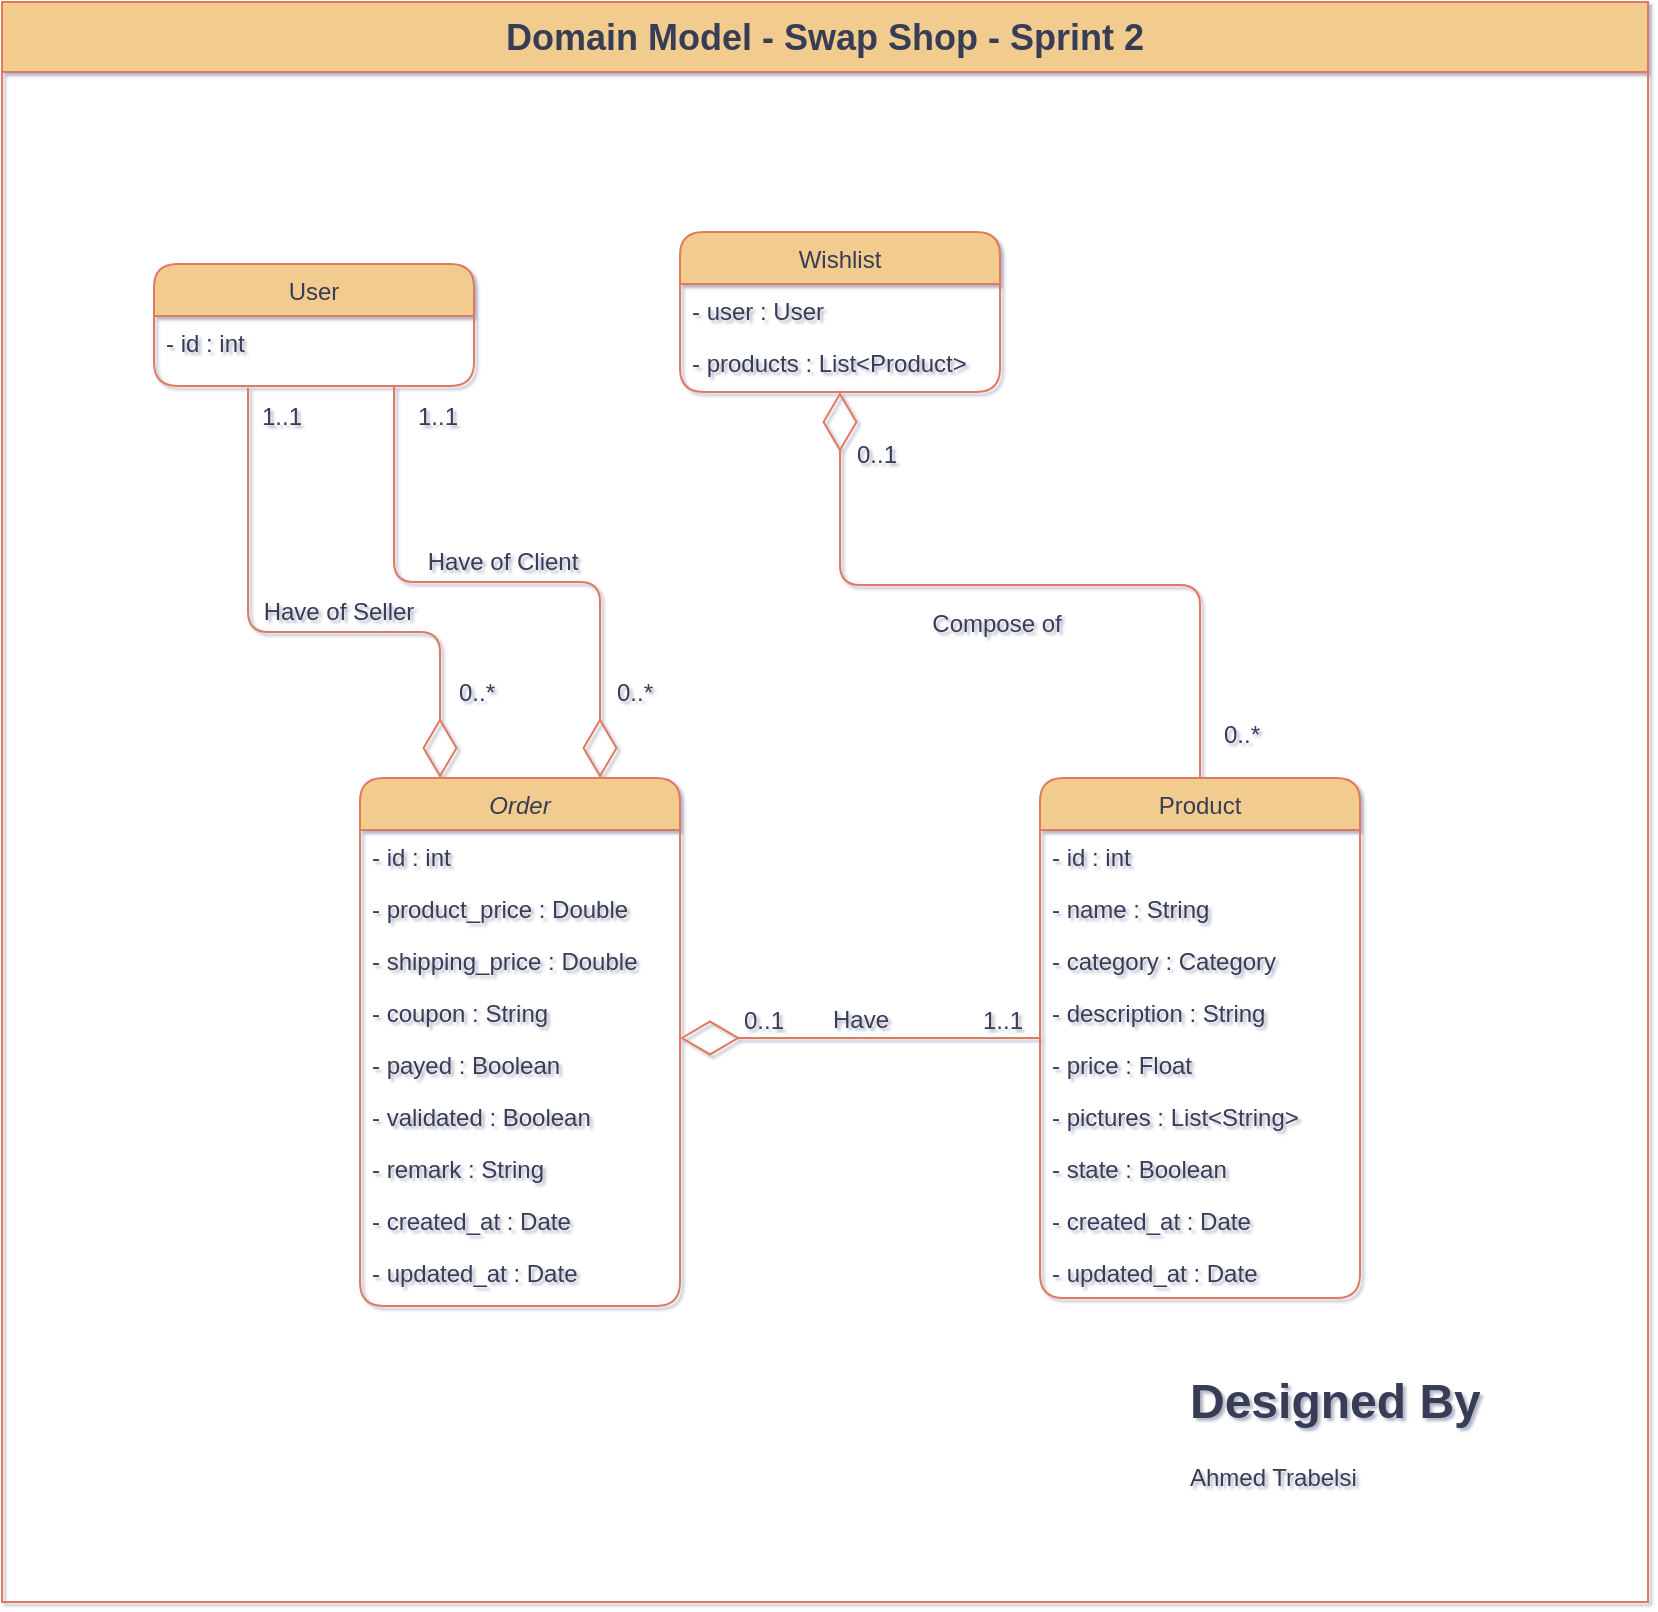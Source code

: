 <mxfile version="22.0.2" type="device">
  <diagram id="C5RBs43oDa-KdzZeNtuy" name="Page-1">
    <mxGraphModel dx="1235" dy="731" grid="0" gridSize="10" guides="1" tooltips="1" connect="1" arrows="1" fold="1" page="1" pageScale="1" pageWidth="827" pageHeight="1169" background="#ffffff" math="0" shadow="1">
      <root>
        <mxCell id="WIyWlLk6GJQsqaUBKTNV-0" />
        <mxCell id="WIyWlLk6GJQsqaUBKTNV-1" parent="WIyWlLk6GJQsqaUBKTNV-0" />
        <mxCell id="zkfFHV4jXpPFQw0GAbJ--0" value="Order" style="swimlane;fontStyle=2;align=center;verticalAlign=top;childLayout=stackLayout;horizontal=1;startSize=26;horizontalStack=0;resizeParent=1;resizeLast=0;collapsible=1;marginBottom=0;rounded=1;shadow=0;strokeWidth=1;labelBackgroundColor=none;fillColor=#F2CC8F;strokeColor=#E07A5F;fontColor=#393C56;" parent="WIyWlLk6GJQsqaUBKTNV-1" vertex="1">
          <mxGeometry x="180" y="388" width="160" height="264" as="geometry">
            <mxRectangle x="230" y="140" width="160" height="26" as="alternateBounds" />
          </mxGeometry>
        </mxCell>
        <mxCell id="zkfFHV4jXpPFQw0GAbJ--1" value="- id : int" style="text;align=left;verticalAlign=top;spacingLeft=4;spacingRight=4;overflow=hidden;rotatable=0;points=[[0,0.5],[1,0.5]];portConstraint=eastwest;labelBackgroundColor=none;fontColor=#393C56;rounded=1;" parent="zkfFHV4jXpPFQw0GAbJ--0" vertex="1">
          <mxGeometry y="26" width="160" height="26" as="geometry" />
        </mxCell>
        <mxCell id="deIl8LO9WJgxBG0qgc32-6" value="- product_price : Double" style="text;align=left;verticalAlign=top;spacingLeft=4;spacingRight=4;overflow=hidden;rotatable=0;points=[[0,0.5],[1,0.5]];portConstraint=eastwest;rounded=1;shadow=0;html=0;labelBackgroundColor=none;fontColor=#393C56;" vertex="1" parent="zkfFHV4jXpPFQw0GAbJ--0">
          <mxGeometry y="52" width="160" height="26" as="geometry" />
        </mxCell>
        <mxCell id="deIl8LO9WJgxBG0qgc32-7" value="- shipping_price : Double" style="text;align=left;verticalAlign=top;spacingLeft=4;spacingRight=4;overflow=hidden;rotatable=0;points=[[0,0.5],[1,0.5]];portConstraint=eastwest;rounded=1;shadow=0;html=0;labelBackgroundColor=none;fontColor=#393C56;" vertex="1" parent="zkfFHV4jXpPFQw0GAbJ--0">
          <mxGeometry y="78" width="160" height="26" as="geometry" />
        </mxCell>
        <mxCell id="deIl8LO9WJgxBG0qgc32-8" value="- coupon : String" style="text;align=left;verticalAlign=top;spacingLeft=4;spacingRight=4;overflow=hidden;rotatable=0;points=[[0,0.5],[1,0.5]];portConstraint=eastwest;rounded=1;shadow=0;html=0;labelBackgroundColor=none;fontColor=#393C56;" vertex="1" parent="zkfFHV4jXpPFQw0GAbJ--0">
          <mxGeometry y="104" width="160" height="26" as="geometry" />
        </mxCell>
        <mxCell id="deIl8LO9WJgxBG0qgc32-9" value="- payed : Boolean" style="text;align=left;verticalAlign=top;spacingLeft=4;spacingRight=4;overflow=hidden;rotatable=0;points=[[0,0.5],[1,0.5]];portConstraint=eastwest;rounded=1;shadow=0;html=0;labelBackgroundColor=none;fontColor=#393C56;" vertex="1" parent="zkfFHV4jXpPFQw0GAbJ--0">
          <mxGeometry y="130" width="160" height="26" as="geometry" />
        </mxCell>
        <mxCell id="deIl8LO9WJgxBG0qgc32-11" value="- validated : Boolean" style="text;align=left;verticalAlign=top;spacingLeft=4;spacingRight=4;overflow=hidden;rotatable=0;points=[[0,0.5],[1,0.5]];portConstraint=eastwest;rounded=1;shadow=0;html=0;labelBackgroundColor=none;fontColor=#393C56;" vertex="1" parent="zkfFHV4jXpPFQw0GAbJ--0">
          <mxGeometry y="156" width="160" height="26" as="geometry" />
        </mxCell>
        <mxCell id="deIl8LO9WJgxBG0qgc32-20" value="- remark : String" style="text;align=left;verticalAlign=top;spacingLeft=4;spacingRight=4;overflow=hidden;rotatable=0;points=[[0,0.5],[1,0.5]];portConstraint=eastwest;rounded=1;shadow=0;html=0;labelBackgroundColor=none;fontColor=#393C56;" vertex="1" parent="zkfFHV4jXpPFQw0GAbJ--0">
          <mxGeometry y="182" width="160" height="26" as="geometry" />
        </mxCell>
        <mxCell id="deIl8LO9WJgxBG0qgc32-12" value="- created_at : Date" style="text;align=left;verticalAlign=top;spacingLeft=4;spacingRight=4;overflow=hidden;rotatable=0;points=[[0,0.5],[1,0.5]];portConstraint=eastwest;rounded=1;shadow=0;html=0;labelBackgroundColor=none;fontColor=#393C56;" vertex="1" parent="zkfFHV4jXpPFQw0GAbJ--0">
          <mxGeometry y="208" width="160" height="26" as="geometry" />
        </mxCell>
        <mxCell id="deIl8LO9WJgxBG0qgc32-13" value="- updated_at : Date" style="text;align=left;verticalAlign=top;spacingLeft=4;spacingRight=4;overflow=hidden;rotatable=0;points=[[0,0.5],[1,0.5]];portConstraint=eastwest;rounded=1;shadow=0;html=0;labelBackgroundColor=none;fontColor=#393C56;" vertex="1" parent="zkfFHV4jXpPFQw0GAbJ--0">
          <mxGeometry y="234" width="160" height="26" as="geometry" />
        </mxCell>
        <mxCell id="zkfFHV4jXpPFQw0GAbJ--6" value="Wishlist" style="swimlane;fontStyle=0;align=center;verticalAlign=top;childLayout=stackLayout;horizontal=1;startSize=26;horizontalStack=0;resizeParent=1;resizeLast=0;collapsible=1;marginBottom=0;rounded=1;shadow=0;strokeWidth=1;labelBackgroundColor=none;fillColor=#F2CC8F;strokeColor=#E07A5F;fontColor=#393C56;" parent="WIyWlLk6GJQsqaUBKTNV-1" vertex="1">
          <mxGeometry x="340" y="115" width="160" height="80" as="geometry">
            <mxRectangle x="130" y="380" width="160" height="26" as="alternateBounds" />
          </mxGeometry>
        </mxCell>
        <mxCell id="zkfFHV4jXpPFQw0GAbJ--7" value="- user : User" style="text;align=left;verticalAlign=top;spacingLeft=4;spacingRight=4;overflow=hidden;rotatable=0;points=[[0,0.5],[1,0.5]];portConstraint=eastwest;labelBackgroundColor=none;fontColor=#393C56;rounded=1;" parent="zkfFHV4jXpPFQw0GAbJ--6" vertex="1">
          <mxGeometry y="26" width="160" height="26" as="geometry" />
        </mxCell>
        <mxCell id="zkfFHV4jXpPFQw0GAbJ--8" value="- products : List&lt;Product&gt;" style="text;align=left;verticalAlign=top;spacingLeft=4;spacingRight=4;overflow=hidden;rotatable=0;points=[[0,0.5],[1,0.5]];portConstraint=eastwest;rounded=1;shadow=0;html=0;labelBackgroundColor=none;fontColor=#393C56;" parent="zkfFHV4jXpPFQw0GAbJ--6" vertex="1">
          <mxGeometry y="52" width="160" height="26" as="geometry" />
        </mxCell>
        <mxCell id="zkfFHV4jXpPFQw0GAbJ--17" value="Product" style="swimlane;fontStyle=0;align=center;verticalAlign=top;childLayout=stackLayout;horizontal=1;startSize=26;horizontalStack=0;resizeParent=1;resizeLast=0;collapsible=1;marginBottom=0;rounded=1;shadow=0;strokeWidth=1;labelBackgroundColor=none;fillColor=#F2CC8F;strokeColor=#E07A5F;fontColor=#393C56;" parent="WIyWlLk6GJQsqaUBKTNV-1" vertex="1">
          <mxGeometry x="520" y="388" width="160" height="260" as="geometry">
            <mxRectangle x="550" y="140" width="160" height="26" as="alternateBounds" />
          </mxGeometry>
        </mxCell>
        <mxCell id="zkfFHV4jXpPFQw0GAbJ--18" value="- id : int" style="text;align=left;verticalAlign=top;spacingLeft=4;spacingRight=4;overflow=hidden;rotatable=0;points=[[0,0.5],[1,0.5]];portConstraint=eastwest;labelBackgroundColor=none;fontColor=#393C56;rounded=1;" parent="zkfFHV4jXpPFQw0GAbJ--17" vertex="1">
          <mxGeometry y="26" width="160" height="26" as="geometry" />
        </mxCell>
        <mxCell id="deIl8LO9WJgxBG0qgc32-0" value="- name : String" style="text;align=left;verticalAlign=top;spacingLeft=4;spacingRight=4;overflow=hidden;rotatable=0;points=[[0,0.5],[1,0.5]];portConstraint=eastwest;labelBackgroundColor=none;fontColor=#393C56;rounded=1;" vertex="1" parent="zkfFHV4jXpPFQw0GAbJ--17">
          <mxGeometry y="52" width="160" height="26" as="geometry" />
        </mxCell>
        <mxCell id="deIl8LO9WJgxBG0qgc32-3" value="- category : Category" style="text;align=left;verticalAlign=top;spacingLeft=4;spacingRight=4;overflow=hidden;rotatable=0;points=[[0,0.5],[1,0.5]];portConstraint=eastwest;labelBackgroundColor=none;fontColor=#393C56;rounded=1;" vertex="1" parent="zkfFHV4jXpPFQw0GAbJ--17">
          <mxGeometry y="78" width="160" height="26" as="geometry" />
        </mxCell>
        <mxCell id="zkfFHV4jXpPFQw0GAbJ--19" value="- description : String" style="text;align=left;verticalAlign=top;spacingLeft=4;spacingRight=4;overflow=hidden;rotatable=0;points=[[0,0.5],[1,0.5]];portConstraint=eastwest;rounded=1;shadow=0;html=0;labelBackgroundColor=none;fontColor=#393C56;" parent="zkfFHV4jXpPFQw0GAbJ--17" vertex="1">
          <mxGeometry y="104" width="160" height="26" as="geometry" />
        </mxCell>
        <mxCell id="zkfFHV4jXpPFQw0GAbJ--20" value="- price : Float" style="text;align=left;verticalAlign=top;spacingLeft=4;spacingRight=4;overflow=hidden;rotatable=0;points=[[0,0.5],[1,0.5]];portConstraint=eastwest;rounded=1;shadow=0;html=0;labelBackgroundColor=none;fontColor=#393C56;" parent="zkfFHV4jXpPFQw0GAbJ--17" vertex="1">
          <mxGeometry y="130" width="160" height="26" as="geometry" />
        </mxCell>
        <mxCell id="zkfFHV4jXpPFQw0GAbJ--21" value="- pictures : List&lt;String&gt;" style="text;align=left;verticalAlign=top;spacingLeft=4;spacingRight=4;overflow=hidden;rotatable=0;points=[[0,0.5],[1,0.5]];portConstraint=eastwest;rounded=1;shadow=0;html=0;labelBackgroundColor=none;fontColor=#393C56;" parent="zkfFHV4jXpPFQw0GAbJ--17" vertex="1">
          <mxGeometry y="156" width="160" height="26" as="geometry" />
        </mxCell>
        <mxCell id="deIl8LO9WJgxBG0qgc32-21" value="- state : Boolean" style="text;align=left;verticalAlign=top;spacingLeft=4;spacingRight=4;overflow=hidden;rotatable=0;points=[[0,0.5],[1,0.5]];portConstraint=eastwest;rounded=1;shadow=0;html=0;labelBackgroundColor=none;fontColor=#393C56;" vertex="1" parent="zkfFHV4jXpPFQw0GAbJ--17">
          <mxGeometry y="182" width="160" height="26" as="geometry" />
        </mxCell>
        <mxCell id="zkfFHV4jXpPFQw0GAbJ--22" value="- created_at : Date" style="text;align=left;verticalAlign=top;spacingLeft=4;spacingRight=4;overflow=hidden;rotatable=0;points=[[0,0.5],[1,0.5]];portConstraint=eastwest;rounded=1;shadow=0;html=0;labelBackgroundColor=none;fontColor=#393C56;" parent="zkfFHV4jXpPFQw0GAbJ--17" vertex="1">
          <mxGeometry y="208" width="160" height="26" as="geometry" />
        </mxCell>
        <mxCell id="deIl8LO9WJgxBG0qgc32-4" value="- updated_at : Date" style="text;align=left;verticalAlign=top;spacingLeft=4;spacingRight=4;overflow=hidden;rotatable=0;points=[[0,0.5],[1,0.5]];portConstraint=eastwest;rounded=1;shadow=0;html=0;labelBackgroundColor=none;fontColor=#393C56;" vertex="1" parent="zkfFHV4jXpPFQw0GAbJ--17">
          <mxGeometry y="234" width="160" height="26" as="geometry" />
        </mxCell>
        <mxCell id="zkfFHV4jXpPFQw0GAbJ--26" value="" style="endArrow=none;shadow=0;strokeWidth=1;rounded=1;endFill=0;edgeStyle=elbowEdgeStyle;elbow=vertical;labelBackgroundColor=none;strokeColor=#E07A5F;fontColor=default;endSize=6;targetPerimeterSpacing=0;startArrow=diamondThin;startFill=0;startSize=27;" parent="WIyWlLk6GJQsqaUBKTNV-1" source="zkfFHV4jXpPFQw0GAbJ--0" target="zkfFHV4jXpPFQw0GAbJ--17" edge="1">
          <mxGeometry x="0.5" y="41" relative="1" as="geometry">
            <mxPoint x="380" y="307" as="sourcePoint" />
            <mxPoint x="540" y="307" as="targetPoint" />
            <mxPoint x="-40" y="32" as="offset" />
          </mxGeometry>
        </mxCell>
        <mxCell id="zkfFHV4jXpPFQw0GAbJ--27" value="0..1" style="resizable=0;align=left;verticalAlign=bottom;labelBackgroundColor=none;fontSize=12;fillColor=#F2CC8F;strokeColor=#E07A5F;fontColor=#393C56;rounded=1;" parent="zkfFHV4jXpPFQw0GAbJ--26" connectable="0" vertex="1">
          <mxGeometry x="-1" relative="1" as="geometry">
            <mxPoint x="30" as="offset" />
          </mxGeometry>
        </mxCell>
        <mxCell id="zkfFHV4jXpPFQw0GAbJ--28" value="1..1" style="resizable=0;align=right;verticalAlign=bottom;labelBackgroundColor=none;fontSize=12;fillColor=#F2CC8F;strokeColor=#E07A5F;fontColor=#393C56;rounded=1;" parent="zkfFHV4jXpPFQw0GAbJ--26" connectable="0" vertex="1">
          <mxGeometry x="1" relative="1" as="geometry">
            <mxPoint x="-7" as="offset" />
          </mxGeometry>
        </mxCell>
        <mxCell id="zkfFHV4jXpPFQw0GAbJ--29" value="Have" style="text;html=1;resizable=0;points=[];;align=center;verticalAlign=middle;labelBackgroundColor=none;rounded=1;shadow=0;strokeWidth=1;fontSize=12;fontColor=#393C56;" parent="zkfFHV4jXpPFQw0GAbJ--26" vertex="1" connectable="0">
          <mxGeometry x="0.5" y="49" relative="1" as="geometry">
            <mxPoint x="-45" y="40" as="offset" />
          </mxGeometry>
        </mxCell>
        <mxCell id="deIl8LO9WJgxBG0qgc32-14" value="" style="endArrow=diamondThin;shadow=0;strokeWidth=1;rounded=1;endFill=0;edgeStyle=elbowEdgeStyle;elbow=vertical;labelBackgroundColor=none;strokeColor=#E07A5F;fontColor=default;endSize=27;" edge="1" parent="WIyWlLk6GJQsqaUBKTNV-1" source="zkfFHV4jXpPFQw0GAbJ--17" target="zkfFHV4jXpPFQw0GAbJ--6">
          <mxGeometry x="0.5" y="41" relative="1" as="geometry">
            <mxPoint x="480" y="535.29" as="sourcePoint" />
            <mxPoint x="620" y="255" as="targetPoint" />
            <mxPoint x="-40" y="32" as="offset" />
          </mxGeometry>
        </mxCell>
        <mxCell id="deIl8LO9WJgxBG0qgc32-15" value="0..*" style="resizable=0;align=left;verticalAlign=bottom;labelBackgroundColor=none;fontSize=12;fillColor=#F2CC8F;strokeColor=#E07A5F;fontColor=#393C56;rounded=1;" connectable="0" vertex="1" parent="deIl8LO9WJgxBG0qgc32-14">
          <mxGeometry x="-1" relative="1" as="geometry">
            <mxPoint x="10" y="-13" as="offset" />
          </mxGeometry>
        </mxCell>
        <mxCell id="deIl8LO9WJgxBG0qgc32-16" value="0..1" style="resizable=0;align=right;verticalAlign=bottom;labelBackgroundColor=none;fontSize=12;fillColor=#F2CC8F;strokeColor=#E07A5F;fontColor=#393C56;rounded=1;" connectable="0" vertex="1" parent="deIl8LO9WJgxBG0qgc32-14">
          <mxGeometry x="1" relative="1" as="geometry">
            <mxPoint x="30" y="40" as="offset" />
          </mxGeometry>
        </mxCell>
        <mxCell id="deIl8LO9WJgxBG0qgc32-19" value="&lt;font style=&quot;font-size: 18px;&quot;&gt;Domain Model - Swap Shop - Sprint 2&lt;/font&gt;" style="swimlane;whiteSpace=wrap;html=1;strokeColor=#E07A5F;fontColor=#393C56;fillColor=#F2CC8F;startSize=35;" vertex="1" parent="WIyWlLk6GJQsqaUBKTNV-1">
          <mxGeometry x="1" width="823" height="800" as="geometry" />
        </mxCell>
        <mxCell id="deIl8LO9WJgxBG0qgc32-18" value="&lt;h1&gt;Designed By&lt;/h1&gt;&lt;div&gt;Ahmed Trabelsi&lt;/div&gt;" style="text;html=1;strokeColor=none;fillColor=none;spacing=5;spacingTop=-20;whiteSpace=wrap;overflow=hidden;rounded=0;fontColor=#393C56;" vertex="1" parent="deIl8LO9WJgxBG0qgc32-19">
          <mxGeometry x="589" y="680" width="190" height="120" as="geometry" />
        </mxCell>
        <mxCell id="deIl8LO9WJgxBG0qgc32-22" value="User" style="swimlane;fontStyle=0;align=center;verticalAlign=top;childLayout=stackLayout;horizontal=1;startSize=26;horizontalStack=0;resizeParent=1;resizeLast=0;collapsible=1;marginBottom=0;rounded=1;shadow=0;strokeWidth=1;labelBackgroundColor=none;fillColor=#F2CC8F;strokeColor=#E07A5F;fontColor=#393C56;" vertex="1" parent="deIl8LO9WJgxBG0qgc32-19">
          <mxGeometry x="76" y="131" width="160" height="61" as="geometry">
            <mxRectangle x="550" y="140" width="160" height="26" as="alternateBounds" />
          </mxGeometry>
        </mxCell>
        <mxCell id="deIl8LO9WJgxBG0qgc32-31" value="- id : int" style="text;align=left;verticalAlign=top;spacingLeft=4;spacingRight=4;overflow=hidden;rotatable=0;points=[[0,0.5],[1,0.5]];portConstraint=eastwest;rounded=1;shadow=0;html=0;labelBackgroundColor=none;fontColor=#393C56;" vertex="1" parent="deIl8LO9WJgxBG0qgc32-22">
          <mxGeometry y="26" width="160" height="26" as="geometry" />
        </mxCell>
        <mxCell id="deIl8LO9WJgxBG0qgc32-43" value="Have of Client" style="text;html=1;resizable=0;points=[];;align=center;verticalAlign=middle;labelBackgroundColor=none;rounded=1;shadow=0;strokeWidth=1;fontSize=12;fontColor=#393C56;" vertex="1" connectable="0" parent="deIl8LO9WJgxBG0qgc32-19">
          <mxGeometry x="266" y="278.996" as="geometry">
            <mxPoint x="-16" y="1" as="offset" />
          </mxGeometry>
        </mxCell>
        <mxCell id="deIl8LO9WJgxBG0qgc32-44" value="Have of Seller" style="text;html=1;resizable=0;points=[];;align=center;verticalAlign=middle;labelBackgroundColor=none;rounded=1;shadow=0;strokeWidth=1;fontSize=12;fontColor=#393C56;" vertex="1" connectable="0" parent="deIl8LO9WJgxBG0qgc32-19">
          <mxGeometry x="186" y="302.996" as="geometry">
            <mxPoint x="-18" y="2" as="offset" />
          </mxGeometry>
        </mxCell>
        <mxCell id="deIl8LO9WJgxBG0qgc32-35" value="" style="endArrow=diamondThin;shadow=0;strokeWidth=1;rounded=1;endFill=0;edgeStyle=elbowEdgeStyle;elbow=vertical;labelBackgroundColor=none;strokeColor=#E07A5F;fontColor=default;endSize=27;entryX=0.75;entryY=0;entryDx=0;entryDy=0;exitX=0.75;exitY=1;exitDx=0;exitDy=0;" edge="1" parent="WIyWlLk6GJQsqaUBKTNV-1" source="deIl8LO9WJgxBG0qgc32-22" target="zkfFHV4jXpPFQw0GAbJ--0">
          <mxGeometry x="0.5" y="41" relative="1" as="geometry">
            <mxPoint x="306" y="59" as="sourcePoint" />
            <mxPoint x="270" y="315" as="targetPoint" />
            <mxPoint x="-40" y="32" as="offset" />
          </mxGeometry>
        </mxCell>
        <mxCell id="deIl8LO9WJgxBG0qgc32-36" value="1..1" style="resizable=0;align=left;verticalAlign=bottom;labelBackgroundColor=none;fontSize=12;fillColor=#F2CC8F;strokeColor=#E07A5F;fontColor=#393C56;rounded=1;" connectable="0" vertex="1" parent="deIl8LO9WJgxBG0qgc32-35">
          <mxGeometry x="-1" relative="1" as="geometry">
            <mxPoint x="10" y="24" as="offset" />
          </mxGeometry>
        </mxCell>
        <mxCell id="deIl8LO9WJgxBG0qgc32-37" value="0..*" style="resizable=0;align=right;verticalAlign=bottom;labelBackgroundColor=none;fontSize=12;fillColor=#F2CC8F;strokeColor=#E07A5F;fontColor=#393C56;rounded=1;" connectable="0" vertex="1" parent="deIl8LO9WJgxBG0qgc32-35">
          <mxGeometry x="1" relative="1" as="geometry">
            <mxPoint x="28" y="-34" as="offset" />
          </mxGeometry>
        </mxCell>
        <mxCell id="deIl8LO9WJgxBG0qgc32-38" value="Compose of" style="text;html=1;resizable=0;points=[];;align=center;verticalAlign=middle;labelBackgroundColor=none;rounded=1;shadow=0;strokeWidth=1;fontSize=12;fontColor=#393C56;" vertex="1" connectable="0" parent="deIl8LO9WJgxBG0qgc32-35">
          <mxGeometry x="0.5" y="49" relative="1" as="geometry">
            <mxPoint x="149" y="-3" as="offset" />
          </mxGeometry>
        </mxCell>
        <mxCell id="deIl8LO9WJgxBG0qgc32-39" value="" style="endArrow=diamondThin;shadow=0;strokeWidth=1;rounded=1;endFill=0;edgeStyle=elbowEdgeStyle;elbow=vertical;labelBackgroundColor=none;strokeColor=#E07A5F;fontColor=default;endSize=27;entryX=0.25;entryY=0;entryDx=0;entryDy=0;" edge="1" parent="WIyWlLk6GJQsqaUBKTNV-1" target="zkfFHV4jXpPFQw0GAbJ--0">
          <mxGeometry x="0.5" y="41" relative="1" as="geometry">
            <mxPoint x="124" y="193" as="sourcePoint" />
            <mxPoint x="34" y="206" as="targetPoint" />
            <mxPoint x="-40" y="32" as="offset" />
            <Array as="points">
              <mxPoint x="124" y="315" />
              <mxPoint x="219" y="311" />
            </Array>
          </mxGeometry>
        </mxCell>
        <mxCell id="deIl8LO9WJgxBG0qgc32-40" value="1..1" style="resizable=0;align=left;verticalAlign=bottom;labelBackgroundColor=none;fontSize=12;fillColor=#F2CC8F;strokeColor=#E07A5F;fontColor=#393C56;rounded=1;" connectable="0" vertex="1" parent="deIl8LO9WJgxBG0qgc32-39">
          <mxGeometry x="-1" relative="1" as="geometry">
            <mxPoint x="5" y="23" as="offset" />
          </mxGeometry>
        </mxCell>
        <mxCell id="deIl8LO9WJgxBG0qgc32-41" value="0..*" style="resizable=0;align=right;verticalAlign=bottom;labelBackgroundColor=none;fontSize=12;fillColor=#F2CC8F;strokeColor=#E07A5F;fontColor=#393C56;rounded=1;" connectable="0" vertex="1" parent="deIl8LO9WJgxBG0qgc32-39">
          <mxGeometry x="1" relative="1" as="geometry">
            <mxPoint x="29" y="-34" as="offset" />
          </mxGeometry>
        </mxCell>
      </root>
    </mxGraphModel>
  </diagram>
</mxfile>
